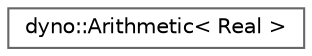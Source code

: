 digraph "Graphical Class Hierarchy"
{
 // LATEX_PDF_SIZE
  bgcolor="transparent";
  edge [fontname=Helvetica,fontsize=10,labelfontname=Helvetica,labelfontsize=10];
  node [fontname=Helvetica,fontsize=10,shape=box,height=0.2,width=0.4];
  rankdir="LR";
  Node0 [id="Node000000",label="dyno::Arithmetic\< Real \>",height=0.2,width=0.4,color="grey40", fillcolor="white", style="filled",URL="$classdyno_1_1_arithmetic.html",tooltip=" "];
}
